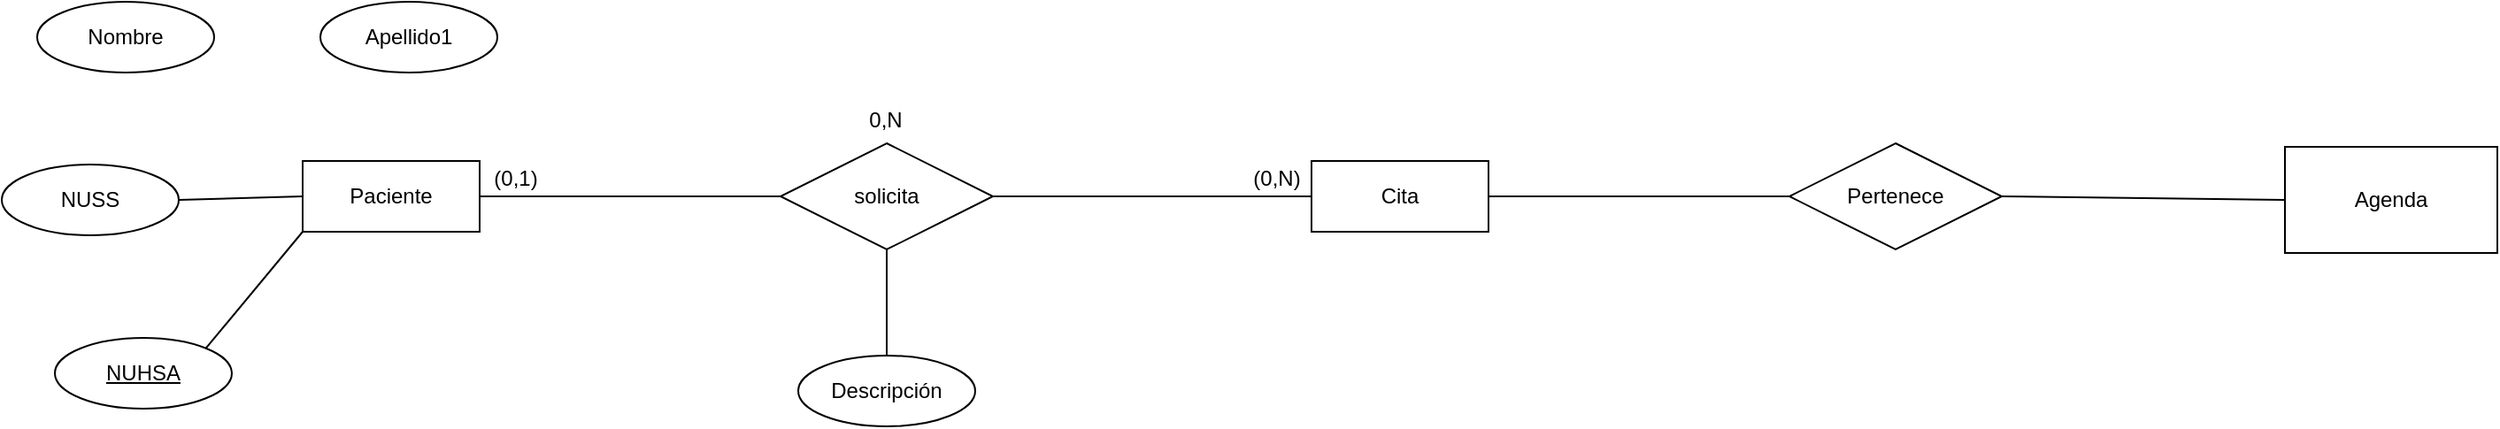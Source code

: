 <mxfile version="20.5.2" type="github">
  <diagram id="R2lEEEUBdFMjLlhIrx00" name="Page-1">
    <mxGraphModel dx="1734" dy="1629" grid="1" gridSize="10" guides="1" tooltips="1" connect="1" arrows="1" fold="1" page="1" pageScale="1" pageWidth="850" pageHeight="1100" math="0" shadow="0" extFonts="Permanent Marker^https://fonts.googleapis.com/css?family=Permanent+Marker">
      <root>
        <mxCell id="0" />
        <mxCell id="1" parent="0" />
        <mxCell id="TmSD7UhLPy2CCh7BKd5N-5" value="Paciente" style="whiteSpace=wrap;html=1;align=center;" vertex="1" parent="1">
          <mxGeometry x="80" y="60" width="100" height="40" as="geometry" />
        </mxCell>
        <mxCell id="TmSD7UhLPy2CCh7BKd5N-7" value="Cita" style="whiteSpace=wrap;html=1;align=center;" vertex="1" parent="1">
          <mxGeometry x="650" y="60" width="100" height="40" as="geometry" />
        </mxCell>
        <mxCell id="TmSD7UhLPy2CCh7BKd5N-8" value="&lt;div&gt;solicita&lt;/div&gt;" style="shape=rhombus;perimeter=rhombusPerimeter;whiteSpace=wrap;html=1;align=center;" vertex="1" parent="1">
          <mxGeometry x="350" y="50" width="120" height="60" as="geometry" />
        </mxCell>
        <mxCell id="TmSD7UhLPy2CCh7BKd5N-9" value="" style="endArrow=none;html=1;rounded=0;exitX=1;exitY=0.5;exitDx=0;exitDy=0;" edge="1" parent="1" source="TmSD7UhLPy2CCh7BKd5N-5" target="TmSD7UhLPy2CCh7BKd5N-8">
          <mxGeometry relative="1" as="geometry">
            <mxPoint x="330" y="280" as="sourcePoint" />
            <mxPoint x="490" y="280" as="targetPoint" />
          </mxGeometry>
        </mxCell>
        <mxCell id="TmSD7UhLPy2CCh7BKd5N-10" value="" style="endArrow=none;html=1;rounded=0;exitX=1;exitY=0.5;exitDx=0;exitDy=0;entryX=0;entryY=0.5;entryDx=0;entryDy=0;" edge="1" parent="1" source="TmSD7UhLPy2CCh7BKd5N-8" target="TmSD7UhLPy2CCh7BKd5N-7">
          <mxGeometry relative="1" as="geometry">
            <mxPoint x="330" y="280" as="sourcePoint" />
            <mxPoint x="490" y="280" as="targetPoint" />
          </mxGeometry>
        </mxCell>
        <mxCell id="TmSD7UhLPy2CCh7BKd5N-11" value="&lt;div&gt;Descripción&lt;/div&gt;" style="ellipse;whiteSpace=wrap;html=1;align=center;" vertex="1" parent="1">
          <mxGeometry x="360" y="170" width="100" height="40" as="geometry" />
        </mxCell>
        <mxCell id="TmSD7UhLPy2CCh7BKd5N-12" value="" style="endArrow=none;html=1;rounded=0;entryX=0.5;entryY=1;entryDx=0;entryDy=0;" edge="1" parent="1" source="TmSD7UhLPy2CCh7BKd5N-11" target="TmSD7UhLPy2CCh7BKd5N-8">
          <mxGeometry relative="1" as="geometry">
            <mxPoint x="330" y="280" as="sourcePoint" />
            <mxPoint x="490" y="280" as="targetPoint" />
          </mxGeometry>
        </mxCell>
        <mxCell id="TmSD7UhLPy2CCh7BKd5N-13" value="(0,1)" style="text;html=1;align=center;verticalAlign=middle;resizable=0;points=[];autosize=1;strokeColor=none;fillColor=none;" vertex="1" parent="1">
          <mxGeometry x="175" y="55" width="50" height="30" as="geometry" />
        </mxCell>
        <mxCell id="TmSD7UhLPy2CCh7BKd5N-14" value="(0,N)" style="text;html=1;align=center;verticalAlign=middle;resizable=0;points=[];autosize=1;strokeColor=none;fillColor=none;" vertex="1" parent="1">
          <mxGeometry x="605" y="55" width="50" height="30" as="geometry" />
        </mxCell>
        <mxCell id="TmSD7UhLPy2CCh7BKd5N-17" value="0,N" style="text;html=1;align=center;verticalAlign=middle;resizable=0;points=[];autosize=1;strokeColor=none;fillColor=none;" vertex="1" parent="1">
          <mxGeometry x="389" y="22" width="40" height="30" as="geometry" />
        </mxCell>
        <mxCell id="TmSD7UhLPy2CCh7BKd5N-20" value="Pertenece" style="shape=rhombus;perimeter=rhombusPerimeter;whiteSpace=wrap;html=1;align=center;" vertex="1" parent="1">
          <mxGeometry x="920" y="50" width="120" height="60" as="geometry" />
        </mxCell>
        <mxCell id="TmSD7UhLPy2CCh7BKd5N-21" value="" style="endArrow=none;html=1;rounded=0;exitX=1;exitY=0.5;exitDx=0;exitDy=0;entryX=0;entryY=0.5;entryDx=0;entryDy=0;" edge="1" parent="1" source="TmSD7UhLPy2CCh7BKd5N-7" target="TmSD7UhLPy2CCh7BKd5N-20">
          <mxGeometry relative="1" as="geometry">
            <mxPoint x="600" y="190" as="sourcePoint" />
            <mxPoint x="760" y="190" as="targetPoint" />
          </mxGeometry>
        </mxCell>
        <mxCell id="TmSD7UhLPy2CCh7BKd5N-22" value="&lt;div&gt;Agenda&lt;/div&gt;" style="whiteSpace=wrap;html=1;" vertex="1" parent="1">
          <mxGeometry x="1200" y="52" width="120" height="60" as="geometry" />
        </mxCell>
        <mxCell id="TmSD7UhLPy2CCh7BKd5N-25" value="" style="endArrow=none;html=1;rounded=0;exitX=1;exitY=0.5;exitDx=0;exitDy=0;entryX=0;entryY=0.5;entryDx=0;entryDy=0;" edge="1" parent="1" source="TmSD7UhLPy2CCh7BKd5N-20" target="TmSD7UhLPy2CCh7BKd5N-22">
          <mxGeometry relative="1" as="geometry">
            <mxPoint x="950" y="190" as="sourcePoint" />
            <mxPoint x="1110" y="190" as="targetPoint" />
          </mxGeometry>
        </mxCell>
        <mxCell id="TmSD7UhLPy2CCh7BKd5N-27" value="&lt;div&gt;NUHSA&lt;/div&gt;" style="ellipse;whiteSpace=wrap;html=1;align=center;fontStyle=4;" vertex="1" parent="1">
          <mxGeometry x="-60" y="160" width="100" height="40" as="geometry" />
        </mxCell>
        <mxCell id="TmSD7UhLPy2CCh7BKd5N-28" value="&lt;div&gt;NUSS&lt;/div&gt;" style="ellipse;whiteSpace=wrap;html=1;align=center;" vertex="1" parent="1">
          <mxGeometry x="-90" y="62" width="100" height="40" as="geometry" />
        </mxCell>
        <mxCell id="TmSD7UhLPy2CCh7BKd5N-30" value="" style="endArrow=none;html=1;rounded=0;exitX=1;exitY=0;exitDx=0;exitDy=0;entryX=0;entryY=1;entryDx=0;entryDy=0;" edge="1" parent="1" source="TmSD7UhLPy2CCh7BKd5N-27" target="TmSD7UhLPy2CCh7BKd5N-5">
          <mxGeometry relative="1" as="geometry">
            <mxPoint x="130" y="210" as="sourcePoint" />
            <mxPoint x="340" y="190" as="targetPoint" />
          </mxGeometry>
        </mxCell>
        <mxCell id="TmSD7UhLPy2CCh7BKd5N-33" value="" style="endArrow=none;html=1;rounded=0;exitX=1;exitY=0.5;exitDx=0;exitDy=0;entryX=0;entryY=0.5;entryDx=0;entryDy=0;" edge="1" parent="1" source="TmSD7UhLPy2CCh7BKd5N-28" target="TmSD7UhLPy2CCh7BKd5N-5">
          <mxGeometry relative="1" as="geometry">
            <mxPoint x="180" y="290" as="sourcePoint" />
            <mxPoint x="340" y="290" as="targetPoint" />
          </mxGeometry>
        </mxCell>
        <mxCell id="TmSD7UhLPy2CCh7BKd5N-34" value="Nombre" style="ellipse;whiteSpace=wrap;html=1;align=center;" vertex="1" parent="1">
          <mxGeometry x="-70" y="-30" width="100" height="40" as="geometry" />
        </mxCell>
        <mxCell id="TmSD7UhLPy2CCh7BKd5N-35" value="Apellido1" style="ellipse;whiteSpace=wrap;html=1;align=center;" vertex="1" parent="1">
          <mxGeometry x="90" y="-30" width="100" height="40" as="geometry" />
        </mxCell>
      </root>
    </mxGraphModel>
  </diagram>
</mxfile>
